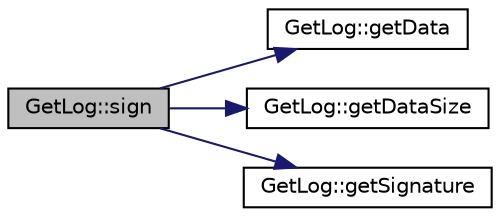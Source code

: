 digraph "GetLog::sign"
{
  edge [fontname="Helvetica",fontsize="10",labelfontname="Helvetica",labelfontsize="10"];
  node [fontname="Helvetica",fontsize="10",shape=record];
  rankdir="LR";
  Node19 [label="GetLog::sign",height=0.2,width=0.4,color="black", fillcolor="grey75", style="filled", fontcolor="black"];
  Node19 -> Node20 [color="midnightblue",fontsize="10",style="solid",fontname="Helvetica"];
  Node20 [label="GetLog::getData",height=0.2,width=0.4,color="black", fillcolor="white", style="filled",URL="$class_get_log.html#ae05bf5625b1897d408406ab40dba4e4c",tooltip="Get pointer to command data structure. "];
  Node19 -> Node21 [color="midnightblue",fontsize="10",style="solid",fontname="Helvetica"];
  Node21 [label="GetLog::getDataSize",height=0.2,width=0.4,color="black", fillcolor="white", style="filled",URL="$class_get_log.html#a49832a6c7cf132a4df6afc291e92f159",tooltip="Get data struct size. Without signature. "];
  Node19 -> Node22 [color="midnightblue",fontsize="10",style="solid",fontname="Helvetica"];
  Node22 [label="GetLog::getSignature",height=0.2,width=0.4,color="black", fillcolor="white", style="filled",URL="$class_get_log.html#a1a62997485cb4640b2a83d5c9dfe5ff6",tooltip="Get pointer to signature data. "];
}
